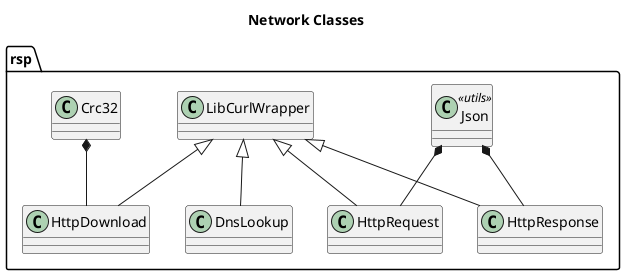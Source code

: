 @startuml

skinparam stereotypeCBackgroundColor<<Exception>> Red
'hide stereotype

title Network Classes

namespace rsp {

class LibCurlWrapper {
}

class HttpRequest {
}

class HttpResponse {
}

class HttpDownload {
}

class DnsLookup {
}

class Json <<utils>> {
}

class Crc32 {
}

LibCurlWrapper <|-- HttpRequest
LibCurlWrapper <|-- HttpResponse
LibCurlWrapper <|-- HttpDownload
LibCurlWrapper <|-- DnsLookup

Crc32 *-- HttpDownload

Json *-- HttpRequest
Json *-- HttpResponse

}

@enduml